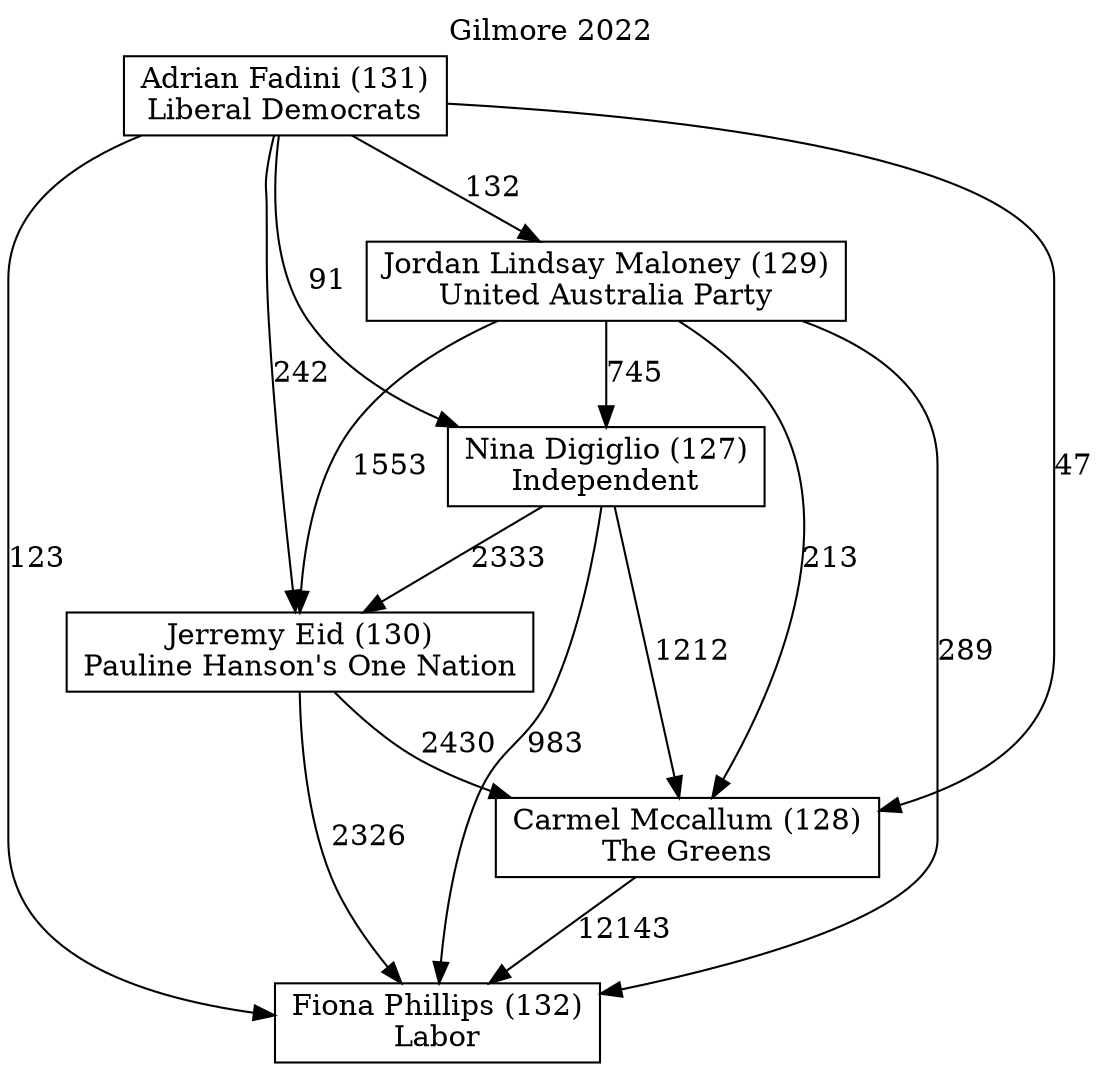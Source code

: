 // House preference flow
digraph "Fiona Phillips (132)_Gilmore_2022" {
	graph [label="Gilmore 2022" labelloc=t mclimit=10]
	node [shape=box]
	"Fiona Phillips (132)" [label="Fiona Phillips (132)
Labor"]
	"Carmel Mccallum (128)" [label="Carmel Mccallum (128)
The Greens"]
	"Jerremy Eid (130)" [label="Jerremy Eid (130)
Pauline Hanson's One Nation"]
	"Nina Digiglio (127)" [label="Nina Digiglio (127)
Independent"]
	"Jordan Lindsay Maloney (129)" [label="Jordan Lindsay Maloney (129)
United Australia Party"]
	"Adrian Fadini (131)" [label="Adrian Fadini (131)
Liberal Democrats"]
	"Carmel Mccallum (128)" -> "Fiona Phillips (132)" [label=12143]
	"Jerremy Eid (130)" -> "Carmel Mccallum (128)" [label=2430]
	"Nina Digiglio (127)" -> "Jerremy Eid (130)" [label=2333]
	"Jordan Lindsay Maloney (129)" -> "Nina Digiglio (127)" [label=745]
	"Adrian Fadini (131)" -> "Jordan Lindsay Maloney (129)" [label=132]
	"Jerremy Eid (130)" -> "Fiona Phillips (132)" [label=2326]
	"Nina Digiglio (127)" -> "Fiona Phillips (132)" [label=983]
	"Jordan Lindsay Maloney (129)" -> "Fiona Phillips (132)" [label=289]
	"Adrian Fadini (131)" -> "Fiona Phillips (132)" [label=123]
	"Adrian Fadini (131)" -> "Nina Digiglio (127)" [label=91]
	"Jordan Lindsay Maloney (129)" -> "Jerremy Eid (130)" [label=1553]
	"Adrian Fadini (131)" -> "Jerremy Eid (130)" [label=242]
	"Nina Digiglio (127)" -> "Carmel Mccallum (128)" [label=1212]
	"Jordan Lindsay Maloney (129)" -> "Carmel Mccallum (128)" [label=213]
	"Adrian Fadini (131)" -> "Carmel Mccallum (128)" [label=47]
}
